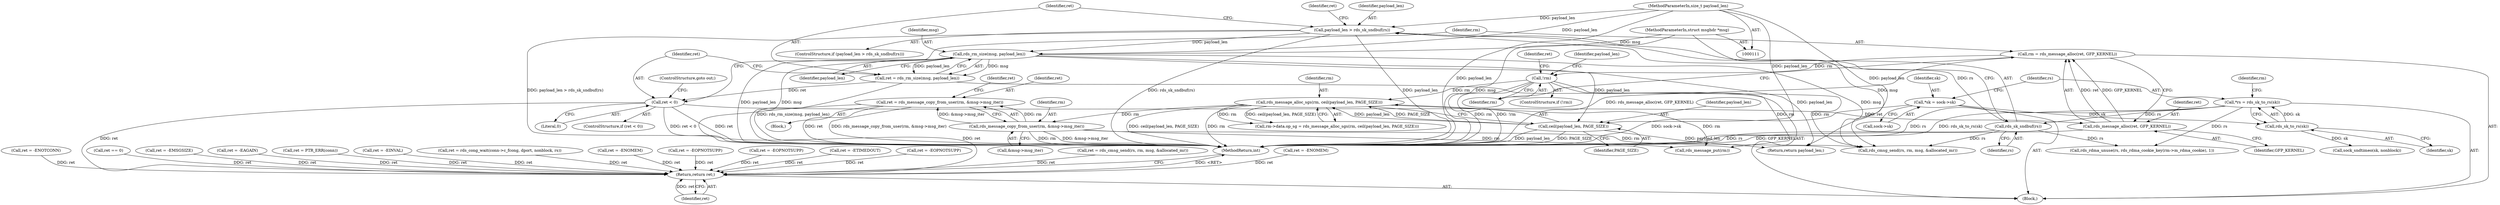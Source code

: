 digraph "0_linux_8c7188b23474cca017b3ef354c4a58456f68303a_0@API" {
"1000312" [label="(Call,ret = rds_message_copy_from_user(rm, &msg->msg_iter))"];
"1000314" [label="(Call,rds_message_copy_from_user(rm, &msg->msg_iter))"];
"1000294" [label="(Call,rds_message_alloc_sgs(rm, ceil(payload_len, PAGE_SIZE)))"];
"1000277" [label="(Call,!rm)"];
"1000271" [label="(Call,rm = rds_message_alloc(ret, GFP_KERNEL))"];
"1000273" [label="(Call,rds_message_alloc(ret, GFP_KERNEL))"];
"1000267" [label="(Call,ret < 0)"];
"1000261" [label="(Call,ret = rds_rm_size(msg, payload_len))"];
"1000263" [label="(Call,rds_rm_size(msg, payload_len))"];
"1000113" [label="(MethodParameterIn,struct msghdr *msg)"];
"1000251" [label="(Call,payload_len > rds_sk_sndbuf(rs))"];
"1000114" [label="(MethodParameterIn,size_t payload_len)"];
"1000253" [label="(Call,rds_sk_sndbuf(rs))"];
"1000123" [label="(Call,*rs = rds_sk_to_rs(sk))"];
"1000125" [label="(Call,rds_sk_to_rs(sk))"];
"1000117" [label="(Call,*sk = sock->sk)"];
"1000296" [label="(Call,ceil(payload_len, PAGE_SIZE))"];
"1000562" [label="(Return,return ret;)"];
"1000278" [label="(Identifier,rm)"];
"1000564" [label="(MethodReturn,int)"];
"1000387" [label="(Call,ret = rds_cmsg_send(rs, rm, msg, &allocated_mr))"];
"1000126" [label="(Identifier,sk)"];
"1000250" [label="(ControlStructure,if (payload_len > rds_sk_sndbuf(rs)))"];
"1000562" [label="(Return,return ret;)"];
"1000307" [label="(Call,ret = -ENOMEM)"];
"1000287" [label="(Block,)"];
"1000243" [label="(Call,ret = -ENOTCONN)"];
"1000321" [label="(Identifier,ret)"];
"1000316" [label="(Call,&msg->msg_iter)"];
"1000315" [label="(Identifier,rm)"];
"1000267" [label="(Call,ret < 0)"];
"1000281" [label="(Identifier,ret)"];
"1000314" [label="(Call,rds_message_copy_from_user(rm, &msg->msg_iter))"];
"1000257" [label="(Identifier,ret)"];
"1000273" [label="(Call,rds_message_alloc(ret, GFP_KERNEL))"];
"1000294" [label="(Call,rds_message_alloc_sgs(rm, ceil(payload_len, PAGE_SIZE)))"];
"1000252" [label="(Identifier,payload_len)"];
"1000297" [label="(Identifier,payload_len)"];
"1000270" [label="(ControlStructure,goto out;)"];
"1000513" [label="(Call,ret == 0)"];
"1000256" [label="(Call,ret = -EMSGSIZE)"];
"1000157" [label="(Call,sock_sndtimeo(sk, nonblock))"];
"1000277" [label="(Call,!rm)"];
"1000295" [label="(Identifier,rm)"];
"1000117" [label="(Call,*sk = sock->sk)"];
"1000286" [label="(Identifier,payload_len)"];
"1000251" [label="(Call,payload_len > rds_sk_sndbuf(rs))"];
"1000113" [label="(MethodParameterIn,struct msghdr *msg)"];
"1000474" [label="(Call,ret = -EAGAIN)"];
"1000546" [label="(Return,return payload_len;)"];
"1000119" [label="(Call,sock->sk)"];
"1000271" [label="(Call,rm = rds_message_alloc(ret, GFP_KERNEL))"];
"1000118" [label="(Identifier,sk)"];
"1000298" [label="(Identifier,PAGE_SIZE)"];
"1000312" [label="(Call,ret = rds_message_copy_from_user(rm, &msg->msg_iter))"];
"1000264" [label="(Identifier,msg)"];
"1000124" [label="(Identifier,rs)"];
"1000266" [label="(ControlStructure,if (ret < 0))"];
"1000131" [label="(Identifier,rm)"];
"1000560" [label="(Call,rds_message_put(rm))"];
"1000125" [label="(Call,rds_sk_to_rs(sk))"];
"1000265" [label="(Identifier,payload_len)"];
"1000377" [label="(Call,ret = PTR_ERR(conn))"];
"1000563" [label="(Identifier,ret)"];
"1000275" [label="(Identifier,GFP_KERNEL)"];
"1000269" [label="(Literal,0)"];
"1000253" [label="(Call,rds_sk_sndbuf(rs))"];
"1000551" [label="(Call,rds_rdma_unuse(rs, rds_rdma_cookie_key(rm->m_rdma_cookie), 1))"];
"1000195" [label="(Call,ret = -EINVAL)"];
"1000115" [label="(Block,)"];
"1000272" [label="(Identifier,rm)"];
"1000268" [label="(Identifier,ret)"];
"1000263" [label="(Call,rds_rm_size(msg, payload_len))"];
"1000438" [label="(Call,ret = rds_cong_wait(conn->c_fcong, dport, nonblock, rs))"];
"1000288" [label="(Call,rm->data.op_sg = rds_message_alloc_sgs(rm, ceil(payload_len, PAGE_SIZE)))"];
"1000274" [label="(Identifier,ret)"];
"1000313" [label="(Identifier,ret)"];
"1000261" [label="(Call,ret = rds_rm_size(msg, payload_len))"];
"1000114" [label="(MethodParameterIn,size_t payload_len)"];
"1000276" [label="(ControlStructure,if (!rm))"];
"1000280" [label="(Call,ret = -ENOMEM)"];
"1000170" [label="(Call,ret = -EOPNOTSUPP)"];
"1000412" [label="(Call,ret = -EOPNOTSUPP)"];
"1000516" [label="(Call,ret = -ETIMEDOUT)"];
"1000431" [label="(Call,ret = -EOPNOTSUPP)"];
"1000262" [label="(Identifier,ret)"];
"1000389" [label="(Call,rds_cmsg_send(rs, rm, msg, &allocated_mr))"];
"1000123" [label="(Call,*rs = rds_sk_to_rs(sk))"];
"1000296" [label="(Call,ceil(payload_len, PAGE_SIZE))"];
"1000254" [label="(Identifier,rs)"];
"1000312" -> "1000287"  [label="AST: "];
"1000312" -> "1000314"  [label="CFG: "];
"1000313" -> "1000312"  [label="AST: "];
"1000314" -> "1000312"  [label="AST: "];
"1000321" -> "1000312"  [label="CFG: "];
"1000312" -> "1000564"  [label="DDG: ret"];
"1000312" -> "1000564"  [label="DDG: rds_message_copy_from_user(rm, &msg->msg_iter)"];
"1000314" -> "1000312"  [label="DDG: rm"];
"1000314" -> "1000312"  [label="DDG: &msg->msg_iter"];
"1000312" -> "1000562"  [label="DDG: ret"];
"1000314" -> "1000316"  [label="CFG: "];
"1000315" -> "1000314"  [label="AST: "];
"1000316" -> "1000314"  [label="AST: "];
"1000314" -> "1000564"  [label="DDG: rm"];
"1000314" -> "1000564"  [label="DDG: &msg->msg_iter"];
"1000294" -> "1000314"  [label="DDG: rm"];
"1000314" -> "1000389"  [label="DDG: rm"];
"1000314" -> "1000560"  [label="DDG: rm"];
"1000294" -> "1000288"  [label="AST: "];
"1000294" -> "1000296"  [label="CFG: "];
"1000295" -> "1000294"  [label="AST: "];
"1000296" -> "1000294"  [label="AST: "];
"1000288" -> "1000294"  [label="CFG: "];
"1000294" -> "1000564"  [label="DDG: ceil(payload_len, PAGE_SIZE)"];
"1000294" -> "1000564"  [label="DDG: rm"];
"1000294" -> "1000288"  [label="DDG: rm"];
"1000294" -> "1000288"  [label="DDG: ceil(payload_len, PAGE_SIZE)"];
"1000277" -> "1000294"  [label="DDG: rm"];
"1000296" -> "1000294"  [label="DDG: payload_len"];
"1000296" -> "1000294"  [label="DDG: PAGE_SIZE"];
"1000294" -> "1000560"  [label="DDG: rm"];
"1000277" -> "1000276"  [label="AST: "];
"1000277" -> "1000278"  [label="CFG: "];
"1000278" -> "1000277"  [label="AST: "];
"1000281" -> "1000277"  [label="CFG: "];
"1000286" -> "1000277"  [label="CFG: "];
"1000277" -> "1000564"  [label="DDG: rm"];
"1000277" -> "1000564"  [label="DDG: !rm"];
"1000271" -> "1000277"  [label="DDG: rm"];
"1000277" -> "1000389"  [label="DDG: rm"];
"1000277" -> "1000560"  [label="DDG: rm"];
"1000271" -> "1000115"  [label="AST: "];
"1000271" -> "1000273"  [label="CFG: "];
"1000272" -> "1000271"  [label="AST: "];
"1000273" -> "1000271"  [label="AST: "];
"1000278" -> "1000271"  [label="CFG: "];
"1000271" -> "1000564"  [label="DDG: rds_message_alloc(ret, GFP_KERNEL)"];
"1000273" -> "1000271"  [label="DDG: ret"];
"1000273" -> "1000271"  [label="DDG: GFP_KERNEL"];
"1000273" -> "1000275"  [label="CFG: "];
"1000274" -> "1000273"  [label="AST: "];
"1000275" -> "1000273"  [label="AST: "];
"1000273" -> "1000564"  [label="DDG: GFP_KERNEL"];
"1000267" -> "1000273"  [label="DDG: ret"];
"1000267" -> "1000266"  [label="AST: "];
"1000267" -> "1000269"  [label="CFG: "];
"1000268" -> "1000267"  [label="AST: "];
"1000269" -> "1000267"  [label="AST: "];
"1000270" -> "1000267"  [label="CFG: "];
"1000272" -> "1000267"  [label="CFG: "];
"1000267" -> "1000564"  [label="DDG: ret"];
"1000267" -> "1000564"  [label="DDG: ret < 0"];
"1000261" -> "1000267"  [label="DDG: ret"];
"1000267" -> "1000562"  [label="DDG: ret"];
"1000261" -> "1000115"  [label="AST: "];
"1000261" -> "1000263"  [label="CFG: "];
"1000262" -> "1000261"  [label="AST: "];
"1000263" -> "1000261"  [label="AST: "];
"1000268" -> "1000261"  [label="CFG: "];
"1000261" -> "1000564"  [label="DDG: rds_rm_size(msg, payload_len)"];
"1000263" -> "1000261"  [label="DDG: msg"];
"1000263" -> "1000261"  [label="DDG: payload_len"];
"1000263" -> "1000265"  [label="CFG: "];
"1000264" -> "1000263"  [label="AST: "];
"1000265" -> "1000263"  [label="AST: "];
"1000263" -> "1000564"  [label="DDG: payload_len"];
"1000263" -> "1000564"  [label="DDG: msg"];
"1000113" -> "1000263"  [label="DDG: msg"];
"1000251" -> "1000263"  [label="DDG: payload_len"];
"1000114" -> "1000263"  [label="DDG: payload_len"];
"1000263" -> "1000296"  [label="DDG: payload_len"];
"1000263" -> "1000389"  [label="DDG: msg"];
"1000263" -> "1000546"  [label="DDG: payload_len"];
"1000113" -> "1000111"  [label="AST: "];
"1000113" -> "1000564"  [label="DDG: msg"];
"1000113" -> "1000389"  [label="DDG: msg"];
"1000251" -> "1000250"  [label="AST: "];
"1000251" -> "1000253"  [label="CFG: "];
"1000252" -> "1000251"  [label="AST: "];
"1000253" -> "1000251"  [label="AST: "];
"1000257" -> "1000251"  [label="CFG: "];
"1000262" -> "1000251"  [label="CFG: "];
"1000251" -> "1000564"  [label="DDG: payload_len > rds_sk_sndbuf(rs)"];
"1000251" -> "1000564"  [label="DDG: rds_sk_sndbuf(rs)"];
"1000251" -> "1000564"  [label="DDG: payload_len"];
"1000114" -> "1000251"  [label="DDG: payload_len"];
"1000253" -> "1000251"  [label="DDG: rs"];
"1000114" -> "1000111"  [label="AST: "];
"1000114" -> "1000564"  [label="DDG: payload_len"];
"1000114" -> "1000296"  [label="DDG: payload_len"];
"1000114" -> "1000546"  [label="DDG: payload_len"];
"1000253" -> "1000254"  [label="CFG: "];
"1000254" -> "1000253"  [label="AST: "];
"1000253" -> "1000564"  [label="DDG: rs"];
"1000123" -> "1000253"  [label="DDG: rs"];
"1000253" -> "1000389"  [label="DDG: rs"];
"1000253" -> "1000551"  [label="DDG: rs"];
"1000123" -> "1000115"  [label="AST: "];
"1000123" -> "1000125"  [label="CFG: "];
"1000124" -> "1000123"  [label="AST: "];
"1000125" -> "1000123"  [label="AST: "];
"1000131" -> "1000123"  [label="CFG: "];
"1000123" -> "1000564"  [label="DDG: rds_sk_to_rs(sk)"];
"1000123" -> "1000564"  [label="DDG: rs"];
"1000125" -> "1000123"  [label="DDG: sk"];
"1000123" -> "1000551"  [label="DDG: rs"];
"1000125" -> "1000126"  [label="CFG: "];
"1000126" -> "1000125"  [label="AST: "];
"1000117" -> "1000125"  [label="DDG: sk"];
"1000125" -> "1000157"  [label="DDG: sk"];
"1000117" -> "1000115"  [label="AST: "];
"1000117" -> "1000119"  [label="CFG: "];
"1000118" -> "1000117"  [label="AST: "];
"1000119" -> "1000117"  [label="AST: "];
"1000124" -> "1000117"  [label="CFG: "];
"1000117" -> "1000564"  [label="DDG: sock->sk"];
"1000296" -> "1000298"  [label="CFG: "];
"1000297" -> "1000296"  [label="AST: "];
"1000298" -> "1000296"  [label="AST: "];
"1000296" -> "1000564"  [label="DDG: PAGE_SIZE"];
"1000296" -> "1000564"  [label="DDG: payload_len"];
"1000296" -> "1000546"  [label="DDG: payload_len"];
"1000562" -> "1000115"  [label="AST: "];
"1000562" -> "1000563"  [label="CFG: "];
"1000563" -> "1000562"  [label="AST: "];
"1000564" -> "1000562"  [label="CFG: "];
"1000562" -> "1000564"  [label="DDG: <RET>"];
"1000563" -> "1000562"  [label="DDG: ret"];
"1000513" -> "1000562"  [label="DDG: ret"];
"1000387" -> "1000562"  [label="DDG: ret"];
"1000377" -> "1000562"  [label="DDG: ret"];
"1000280" -> "1000562"  [label="DDG: ret"];
"1000170" -> "1000562"  [label="DDG: ret"];
"1000412" -> "1000562"  [label="DDG: ret"];
"1000474" -> "1000562"  [label="DDG: ret"];
"1000431" -> "1000562"  [label="DDG: ret"];
"1000243" -> "1000562"  [label="DDG: ret"];
"1000256" -> "1000562"  [label="DDG: ret"];
"1000438" -> "1000562"  [label="DDG: ret"];
"1000516" -> "1000562"  [label="DDG: ret"];
"1000307" -> "1000562"  [label="DDG: ret"];
"1000195" -> "1000562"  [label="DDG: ret"];
}
